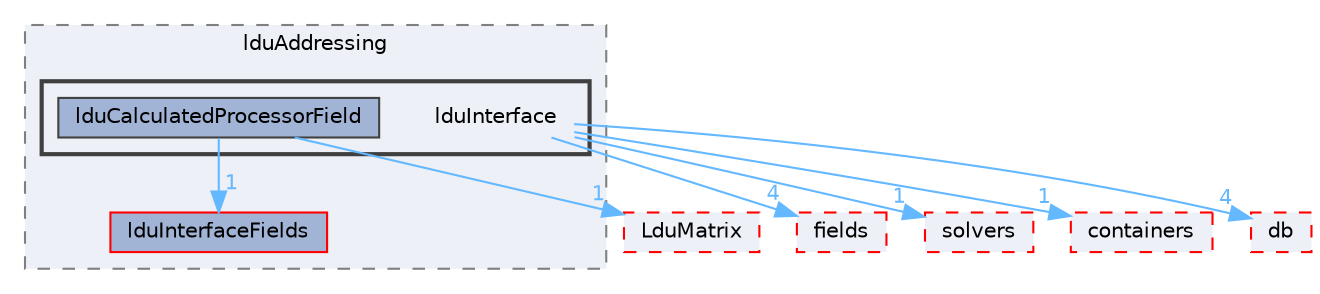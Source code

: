 digraph "src/OpenFOAM/matrices/lduMatrix/lduAddressing/lduInterface"
{
 // LATEX_PDF_SIZE
  bgcolor="transparent";
  edge [fontname=Helvetica,fontsize=10,labelfontname=Helvetica,labelfontsize=10];
  node [fontname=Helvetica,fontsize=10,shape=box,height=0.2,width=0.4];
  compound=true
  subgraph clusterdir_12547202c65033a69d4e18947f2fbe2a {
    graph [ bgcolor="#edf0f7", pencolor="grey50", label="lduAddressing", fontname=Helvetica,fontsize=10 style="filled,dashed", URL="dir_12547202c65033a69d4e18947f2fbe2a.html",tooltip=""]
  dir_dcd52ee40db40a986002fe7976fc48d2 [label="lduInterfaceFields", fillcolor="#a2b4d6", color="red", style="filled", URL="dir_dcd52ee40db40a986002fe7976fc48d2.html",tooltip=""];
  subgraph clusterdir_ac9806e1218e6f4577e01d62bb1655cd {
    graph [ bgcolor="#edf0f7", pencolor="grey25", label="", fontname=Helvetica,fontsize=10 style="filled,bold", URL="dir_ac9806e1218e6f4577e01d62bb1655cd.html",tooltip=""]
    dir_ac9806e1218e6f4577e01d62bb1655cd [shape=plaintext, label="lduInterface"];
  dir_eac6843caaec1ba70e3321dce4dcb3bc [label="lduCalculatedProcessorField", fillcolor="#a2b4d6", color="grey25", style="filled", URL="dir_eac6843caaec1ba70e3321dce4dcb3bc.html",tooltip=""];
  }
  }
  dir_19d0872053bde092be81d7fe3f56cbf7 [label="containers", fillcolor="#edf0f7", color="red", style="filled,dashed", URL="dir_19d0872053bde092be81d7fe3f56cbf7.html",tooltip=""];
  dir_63c634f7a7cfd679ac26c67fb30fc32f [label="db", fillcolor="#edf0f7", color="red", style="filled,dashed", URL="dir_63c634f7a7cfd679ac26c67fb30fc32f.html",tooltip=""];
  dir_962442b8f989d5529fab5e0f0e4ffb74 [label="fields", fillcolor="#edf0f7", color="red", style="filled,dashed", URL="dir_962442b8f989d5529fab5e0f0e4ffb74.html",tooltip=""];
  dir_ad1279e85697e0f0972e5fabfcfcce34 [label="LduMatrix", fillcolor="#edf0f7", color="red", style="filled,dashed", URL="dir_ad1279e85697e0f0972e5fabfcfcce34.html",tooltip=""];
  dir_f03e085f4fe95c9b32f7b904515484f9 [label="solvers", fillcolor="#edf0f7", color="red", style="filled,dashed", URL="dir_f03e085f4fe95c9b32f7b904515484f9.html",tooltip=""];
  dir_ac9806e1218e6f4577e01d62bb1655cd->dir_19d0872053bde092be81d7fe3f56cbf7 [headlabel="1", labeldistance=1.5 headhref="dir_002111_000669.html" href="dir_002111_000669.html" color="steelblue1" fontcolor="steelblue1"];
  dir_ac9806e1218e6f4577e01d62bb1655cd->dir_63c634f7a7cfd679ac26c67fb30fc32f [headlabel="4", labeldistance=1.5 headhref="dir_002111_000817.html" href="dir_002111_000817.html" color="steelblue1" fontcolor="steelblue1"];
  dir_ac9806e1218e6f4577e01d62bb1655cd->dir_962442b8f989d5529fab5e0f0e4ffb74 [headlabel="4", labeldistance=1.5 headhref="dir_002111_001335.html" href="dir_002111_001335.html" color="steelblue1" fontcolor="steelblue1"];
  dir_ac9806e1218e6f4577e01d62bb1655cd->dir_f03e085f4fe95c9b32f7b904515484f9 [headlabel="1", labeldistance=1.5 headhref="dir_002111_003658.html" href="dir_002111_003658.html" color="steelblue1" fontcolor="steelblue1"];
  dir_eac6843caaec1ba70e3321dce4dcb3bc->dir_ad1279e85697e0f0972e5fabfcfcce34 [headlabel="1", labeldistance=1.5 headhref="dir_002110_002117.html" href="dir_002110_002117.html" color="steelblue1" fontcolor="steelblue1"];
  dir_eac6843caaec1ba70e3321dce4dcb3bc->dir_dcd52ee40db40a986002fe7976fc48d2 [headlabel="1", labeldistance=1.5 headhref="dir_002110_002114.html" href="dir_002110_002114.html" color="steelblue1" fontcolor="steelblue1"];
}
